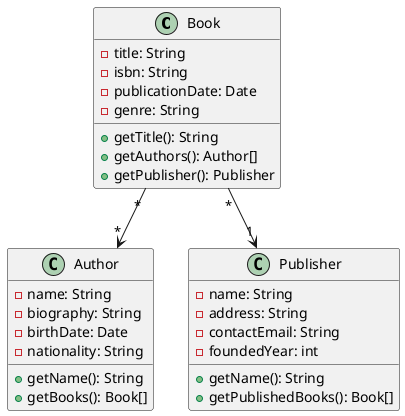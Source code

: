 @startuml
class Book {
    - title: String
    - isbn: String
    - publicationDate: Date
    - genre: String
    + getTitle(): String
    + getAuthors(): Author[]
    + getPublisher(): Publisher
}

class Author {
    - name: String
    - biography: String
    - birthDate: Date
    - nationality: String
    + getName(): String
    + getBooks(): Book[]
}

class Publisher {
    - name: String
    - address: String
    - contactEmail: String
    - foundedYear: int
    + getName(): String
    + getPublishedBooks(): Book[]
}

Book "*" --> "*" Author
Book "*" --> "1" Publisher
@enduml